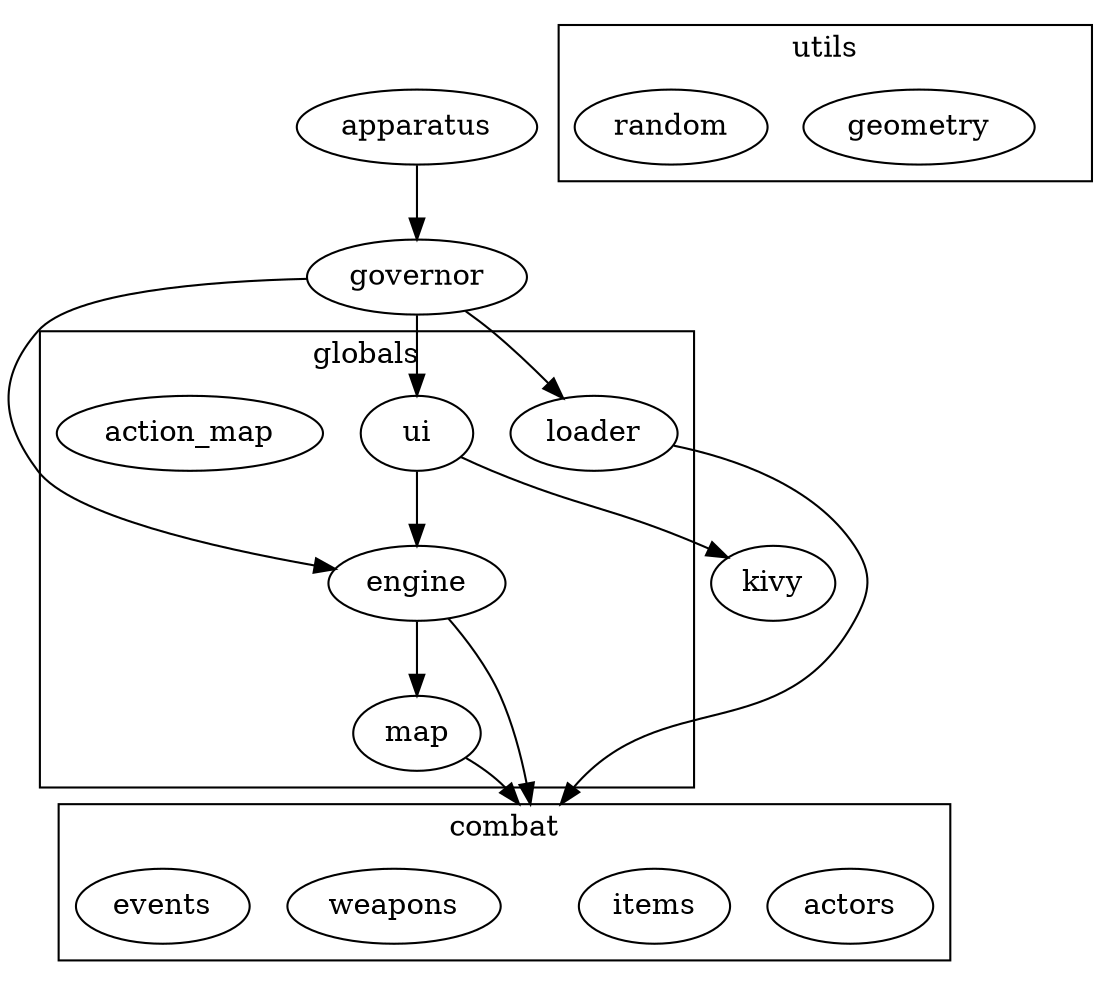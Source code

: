 
digraph {
    compound = true

    apparatus -> governor
    governor -> engine
    governor -> loader
    governor -> ui
    engine -> map
    loader
    ui -> kivy
    ui -> engine
    
    subgraph cluster_globals {
        label = "globals"
        engine
        ui
        map
        action_map
        loader
    }
    
    subgraph cluster_combat {
        label = "combat"
        actors
        items
        combat [style=invis, fixedsize=true, width=0, height=0];
        weapons
        events
    }

    map -> combat [lhead="cluster_combat"]
    engine -> combat [lhead="cluster_combat"]
    loader -> combat [lhead="cluster_combat"]

    subgraph cluster_utils {
        label = "utils"
        utils [style=invis, fixedsize=true, width=0, height=0]
        geometry
        random
    }
}
